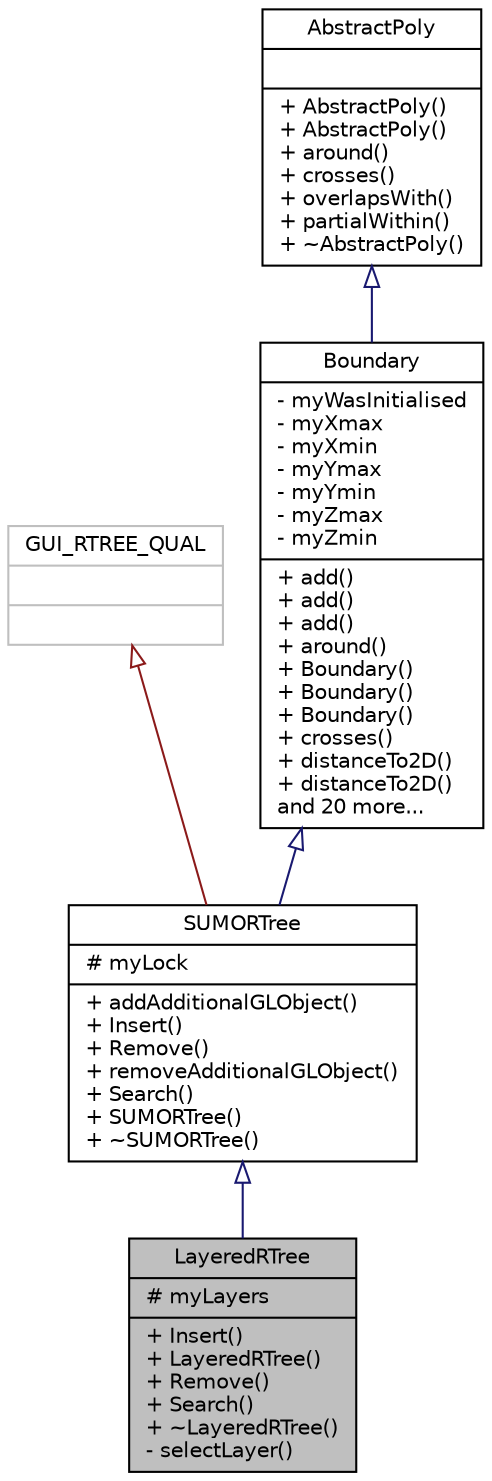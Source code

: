 digraph "LayeredRTree"
{
  edge [fontname="Helvetica",fontsize="10",labelfontname="Helvetica",labelfontsize="10"];
  node [fontname="Helvetica",fontsize="10",shape=record];
  Node0 [label="{LayeredRTree\n|# myLayers\l|+ Insert()\l+ LayeredRTree()\l+ Remove()\l+ Search()\l+ ~LayeredRTree()\l- selectLayer()\l}",height=0.2,width=0.4,color="black", fillcolor="grey75", style="filled", fontcolor="black"];
  Node1 -> Node0 [dir="back",color="midnightblue",fontsize="10",style="solid",arrowtail="onormal",fontname="Helvetica"];
  Node1 [label="{SUMORTree\n|# myLock\l|+ addAdditionalGLObject()\l+ Insert()\l+ Remove()\l+ removeAdditionalGLObject()\l+ Search()\l+ SUMORTree()\l+ ~SUMORTree()\l}",height=0.2,width=0.4,color="black", fillcolor="white", style="filled",URL="$d3/dca/class_s_u_m_o_r_tree.html",tooltip="A RT-tree for efficient storing of SUMO&#39;s GL-objects. "];
  Node2 -> Node1 [dir="back",color="firebrick4",fontsize="10",style="solid",arrowtail="onormal",fontname="Helvetica"];
  Node2 [label="{GUI_RTREE_QUAL\n||}",height=0.2,width=0.4,color="grey75", fillcolor="white", style="filled"];
  Node3 -> Node1 [dir="back",color="midnightblue",fontsize="10",style="solid",arrowtail="onormal",fontname="Helvetica"];
  Node3 [label="{Boundary\n|- myWasInitialised\l- myXmax\l- myXmin\l- myYmax\l- myYmin\l- myZmax\l- myZmin\l|+ add()\l+ add()\l+ add()\l+ around()\l+ Boundary()\l+ Boundary()\l+ Boundary()\l+ crosses()\l+ distanceTo2D()\l+ distanceTo2D()\land 20 more...\l}",height=0.2,width=0.4,color="black", fillcolor="white", style="filled",URL="$d5/dda/class_boundary.html",tooltip="A class that stores a 2D geometrical boundary. "];
  Node4 -> Node3 [dir="back",color="midnightblue",fontsize="10",style="solid",arrowtail="onormal",fontname="Helvetica"];
  Node4 [label="{AbstractPoly\n||+ AbstractPoly()\l+ AbstractPoly()\l+ around()\l+ crosses()\l+ overlapsWith()\l+ partialWithin()\l+ ~AbstractPoly()\l}",height=0.2,width=0.4,color="black", fillcolor="white", style="filled",URL="$de/d1a/class_abstract_poly.html"];
}
